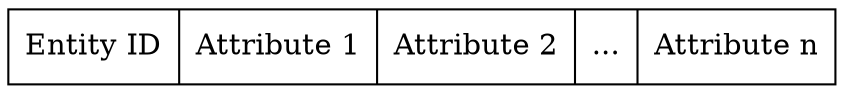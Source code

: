 digraph entity_custom_table {
	node [shape=record]
	ctable [label="Entity ID|Attribute 1|Attribute 2|...|Attribute n"];
}
